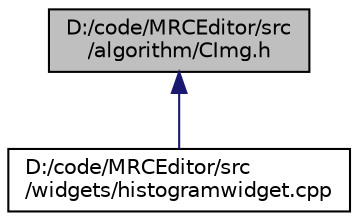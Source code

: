digraph "D:/code/MRCEditor/src/algorithm/CImg.h"
{
  edge [fontname="Helvetica",fontsize="10",labelfontname="Helvetica",labelfontsize="10"];
  node [fontname="Helvetica",fontsize="10",shape=record];
  Node12 [label="D:/code/MRCEditor/src\l/algorithm/CImg.h",height=0.2,width=0.4,color="black", fillcolor="grey75", style="filled", fontcolor="black"];
  Node12 -> Node13 [dir="back",color="midnightblue",fontsize="10",style="solid",fontname="Helvetica"];
  Node13 [label="D:/code/MRCEditor/src\l/widgets/histogramwidget.cpp",height=0.2,width=0.4,color="black", fillcolor="white", style="filled",URL="$histogramwidget_8cpp.html"];
}
